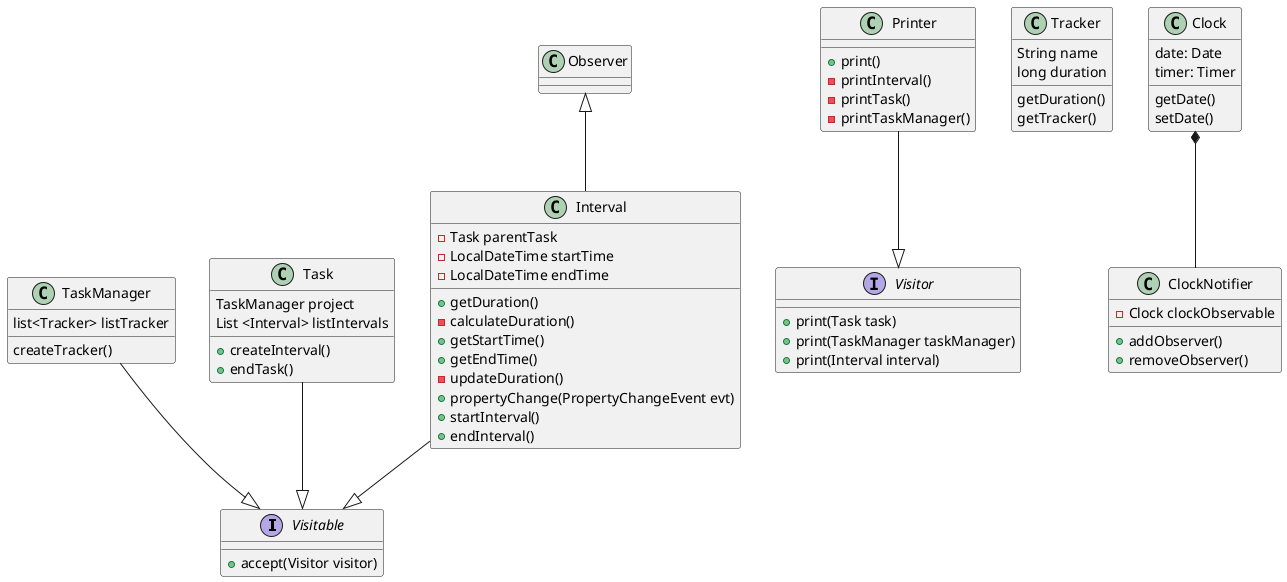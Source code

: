 @startuml

interface Visitable{
    +accept(Visitor visitor)
}
interface Visitor{
   +print(Task task)
   +print(TaskManager taskManager)
   +print(Interval interval)
}


class Tracker{
String name
long duration
getDuration()
getTracker()
}

class ClockNotifier {
    - Clock clockObservable
    + addObserver()
    + removeObserver()
}

class Printer{
  +print()
  -printInterval()
  -printTask()
  -printTaskManager()
}

class TaskManager{
list<Tracker> listTracker
createTracker()
}

class Task{
TaskManager project
List <Interval> listIntervals
+createInterval()
+endTask()
}

class Interval extends Observer{
-Task parentTask
-LocalDateTime startTime
-LocalDateTime endTime
+getDuration()
-calculateDuration()
+getStartTime()
+getEndTime()
-updateDuration()
+propertyChange(PropertyChangeEvent evt)
+startInterval()
+endInterval()
}

class Clock{
getDate()
setDate()
date: Date
timer: Timer
}


Task --|> Visitable
TaskManager --|> Visitable
Interval --|> Visitable
Clock*--ClockNotifier
Printer --|>Visitor

@enduml